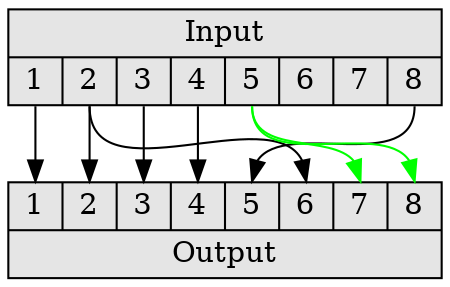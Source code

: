 digraph psNormal { 
  
graph [ 
      tooltip=" ", 
      fontname = Helvetica]
 
node [shape=record, style=filled, fillcolor=grey90] 
input [label="{Input|{<1>1|<2>2|<3>3|<4>4|<5>5|<6>6|<7>7|<8>8}}"]
output [label="{{<1>1|<2>2|<3>3|<4>4|<5>5|<6>6|<7>7|<8>8}|Output}"]

input:1 -> output:1
input:2 -> output:2
input:2 -> output:6 
input:3 -> output:3
input:4 -> output:4
input:8 -> output:5 
input:5 -> output:7 [color="green"]
input:5 -> output:8 [color="green"]
} 